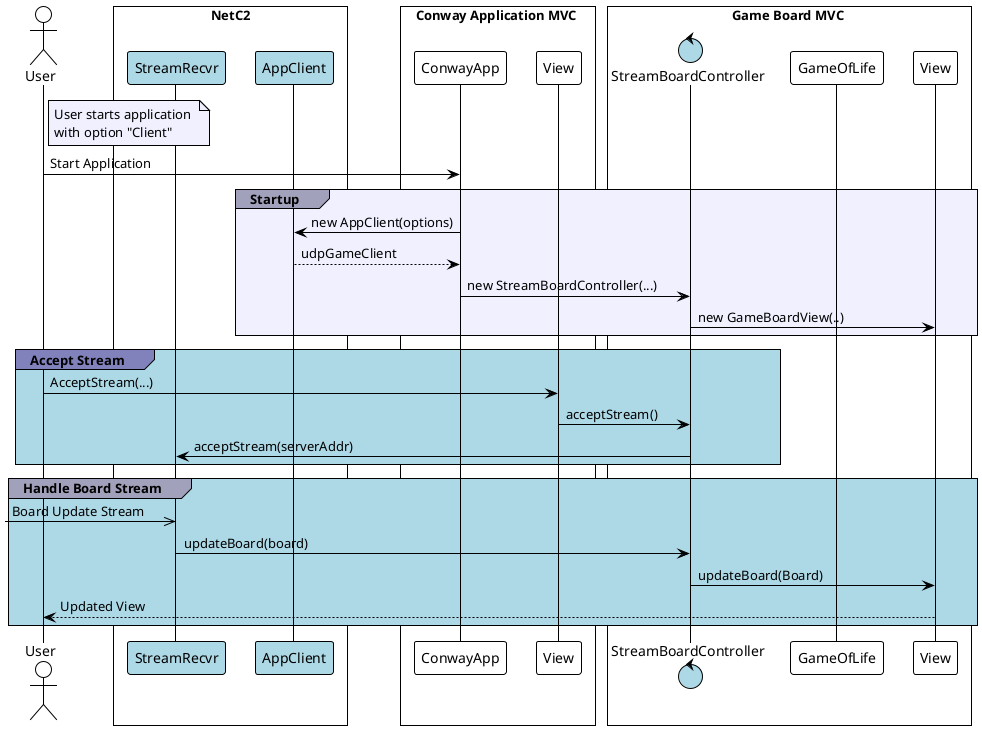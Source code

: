 @startuml
!theme plain

    actor User


    box "NetC2"
        participant  StreamRecvr #lightblue
        participant AppClient #lightblue
    
    end box



    box "Conway Application MVC "
        participant ConwayApp
        participant "View" as ConwayAppView
    end box

    box "Game Board MVC "
        control StreamBoardController #lightblue
        participant GameOfLife
        participant "View" as GameBoardView

    end box 

    note right of User #f0f0ff:  User starts application \nwith option "Client"
    User -> ConwayApp: Start Application                            


    group#a1a1bb #f0f0ff Startup
        ConwayApp -> AppClient: new AppClient(options)
        AppClient --> ConwayApp: udpGameClient
        ConwayApp -> StreamBoardController : new StreamBoardController(...)
        StreamBoardController -> GameBoardView: new GameBoardView(..)            
    end group

    group#8181bb #lightBlue Accept Stream
        User -> ConwayAppView: AcceptStream(...)
        ConwayAppView           ->  StreamBoardController : acceptStream()
        StreamBoardController   ->  StreamRecvr: acceptStream(serverAddr)
    end group

    group#a1a1bb  #lightblue Handle Board Stream
                                ->>  StreamRecvr: Board Update Stream
        StreamRecvr             ->  StreamBoardController: updateBoard(board)
        StreamBoardController   ->  GameBoardView: updateBoard(Board)
        GameBoardView           -->  User: Updated View
    end group




@enduml